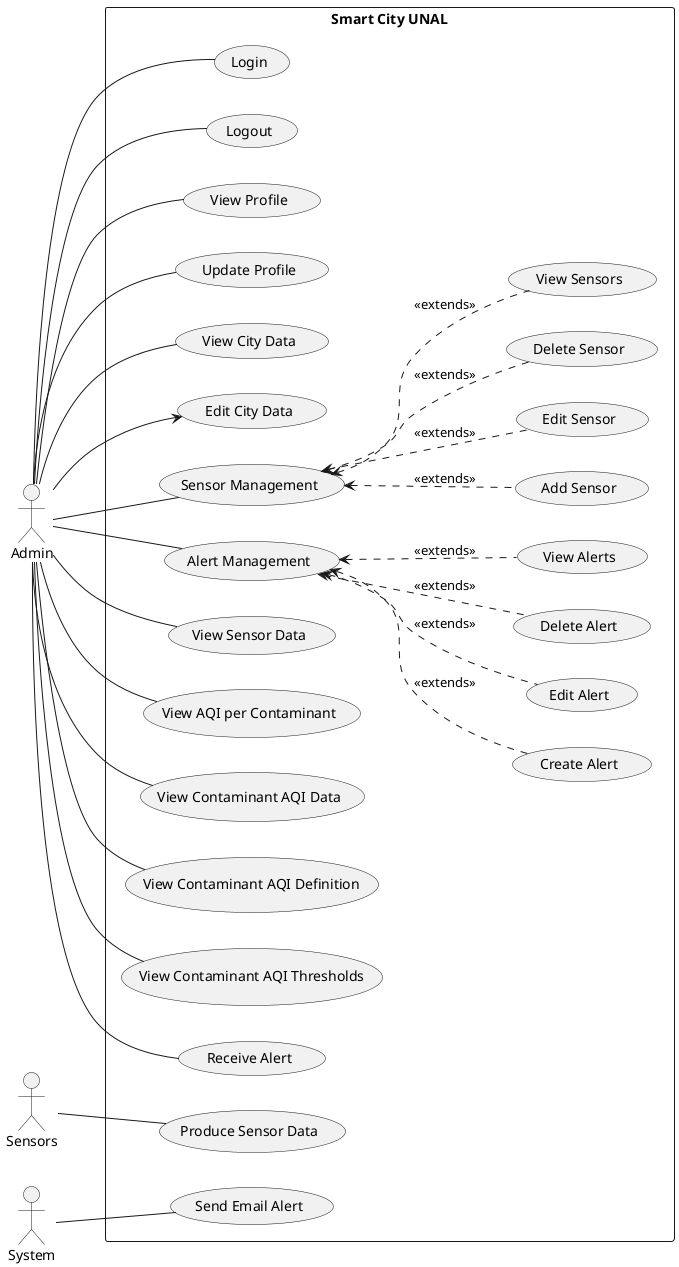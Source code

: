 @startuml
left to right direction
actor Admin as A
actor Sensors as S
actor System as Sy

rectangle "Smart City UNAL" {
    A -- (Login)
    A -- (Logout)
    A -- (View Profile)
    A -- (Update Profile)
    A -- (View City Data)
    A --> (Edit City Data)
    A -- (Sensor Management)
    A -- (Alert Management)
    A -- (View Sensor Data)
    A -- (View AQI per Contaminant)
    A -- (View Contaminant AQI Data)
    A -- (View Contaminant AQI Definition)
    A -- (View Contaminant AQI Thresholds)
    S -- (Produce Sensor Data)
    Sy -- (Send Email Alert)
    A -- (Receive Alert)
    'Sensor Management
    (Sensor Management) <.. (Add Sensor) : <<extends>>
    (Sensor Management) <.. (Edit Sensor) : <<extends>>
    (Sensor Management) <.. (Delete Sensor) : <<extends>>
    (Sensor Management) <.. (View Sensors) : <<extends>>
    'Alert Management
    (Alert Management) <.. (Create Alert) : <<extends>>
    (Alert Management) <.. (Edit Alert) : <<extends>>
    (Alert Management) <.. (Delete Alert) : <<extends>>
    (Alert Management) <.. (View Alerts) : <<extends>>
}

@endumls
